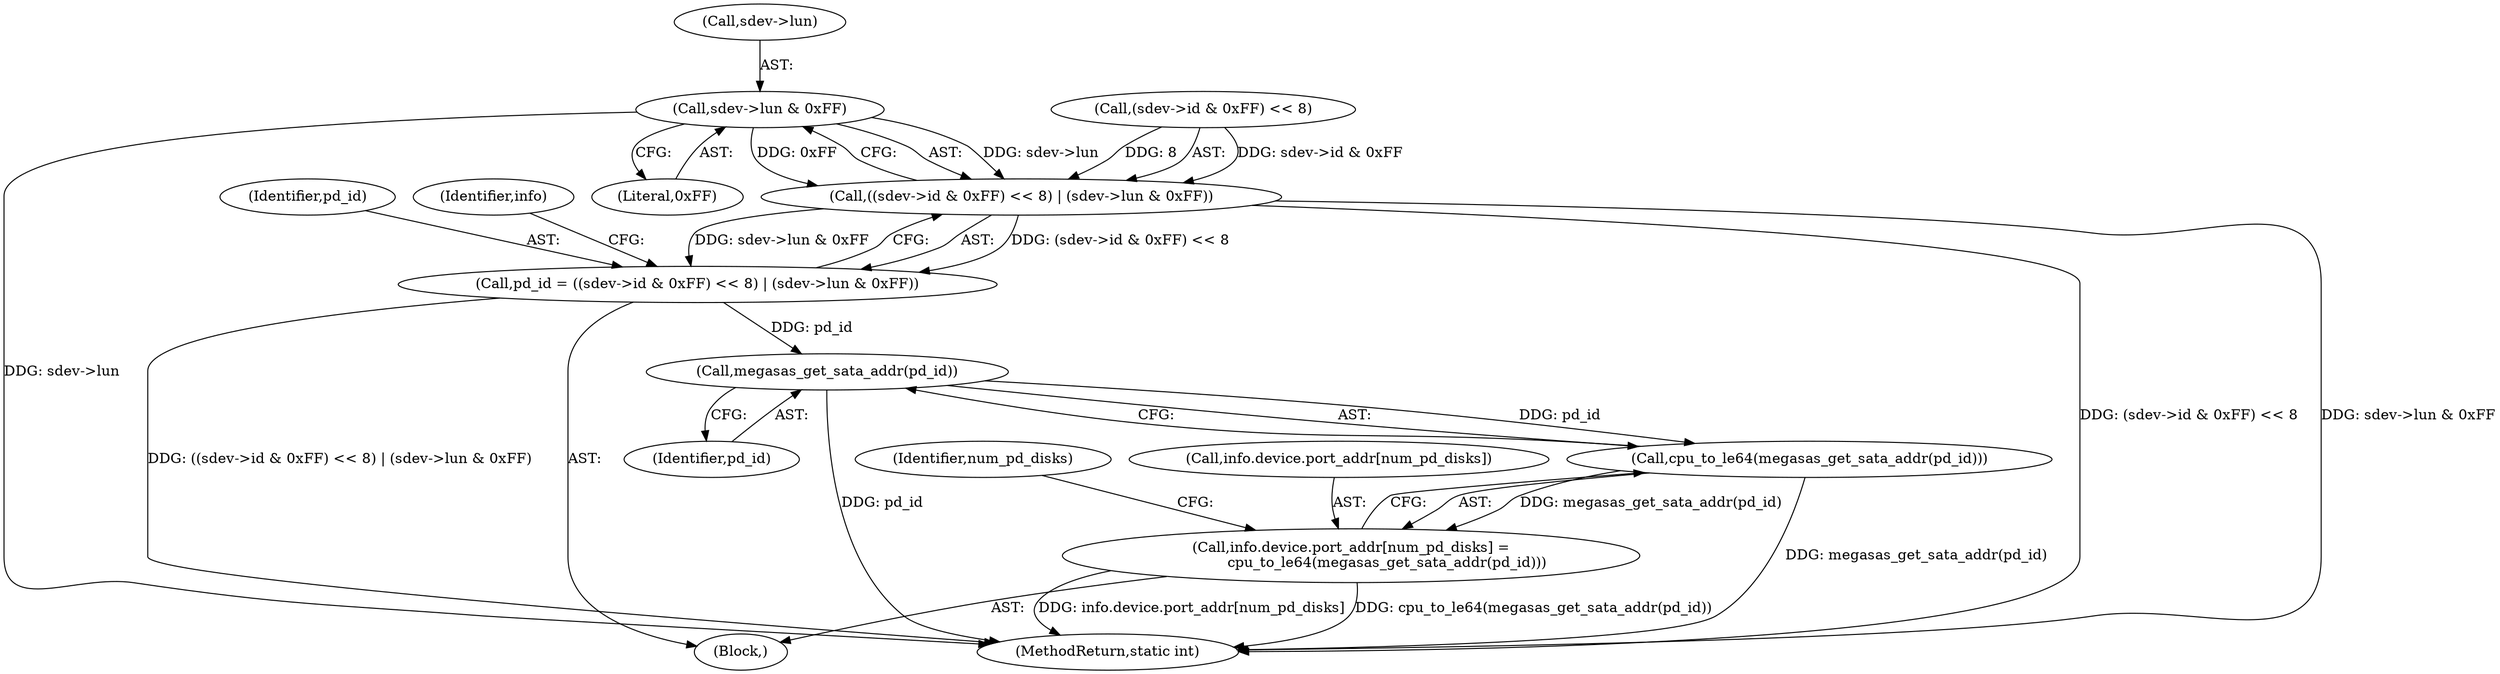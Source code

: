 digraph "0_qemu_844864fbae66935951529408831c2f22367a57b6@pointer" {
"1000238" [label="(Call,sdev->lun & 0xFF)"];
"1000230" [label="(Call,((sdev->id & 0xFF) << 8) | (sdev->lun & 0xFF))"];
"1000228" [label="(Call,pd_id = ((sdev->id & 0xFF) << 8) | (sdev->lun & 0xFF))"];
"1000252" [label="(Call,megasas_get_sata_addr(pd_id))"];
"1000251" [label="(Call,cpu_to_le64(megasas_get_sata_addr(pd_id)))"];
"1000243" [label="(Call,info.device.port_addr[num_pd_disks] =\n                cpu_to_le64(megasas_get_sata_addr(pd_id)))"];
"1000673" [label="(MethodReturn,static int)"];
"1000242" [label="(Literal,0xFF)"];
"1000255" [label="(Identifier,num_pd_disks)"];
"1000231" [label="(Call,(sdev->id & 0xFF) << 8)"];
"1000229" [label="(Identifier,pd_id)"];
"1000252" [label="(Call,megasas_get_sata_addr(pd_id))"];
"1000244" [label="(Call,info.device.port_addr[num_pd_disks])"];
"1000230" [label="(Call,((sdev->id & 0xFF) << 8) | (sdev->lun & 0xFF))"];
"1000243" [label="(Call,info.device.port_addr[num_pd_disks] =\n                cpu_to_le64(megasas_get_sata_addr(pd_id)))"];
"1000238" [label="(Call,sdev->lun & 0xFF)"];
"1000227" [label="(Block,)"];
"1000228" [label="(Call,pd_id = ((sdev->id & 0xFF) << 8) | (sdev->lun & 0xFF))"];
"1000239" [label="(Call,sdev->lun)"];
"1000251" [label="(Call,cpu_to_le64(megasas_get_sata_addr(pd_id)))"];
"1000253" [label="(Identifier,pd_id)"];
"1000247" [label="(Identifier,info)"];
"1000238" -> "1000230"  [label="AST: "];
"1000238" -> "1000242"  [label="CFG: "];
"1000239" -> "1000238"  [label="AST: "];
"1000242" -> "1000238"  [label="AST: "];
"1000230" -> "1000238"  [label="CFG: "];
"1000238" -> "1000673"  [label="DDG: sdev->lun"];
"1000238" -> "1000230"  [label="DDG: sdev->lun"];
"1000238" -> "1000230"  [label="DDG: 0xFF"];
"1000230" -> "1000228"  [label="AST: "];
"1000231" -> "1000230"  [label="AST: "];
"1000228" -> "1000230"  [label="CFG: "];
"1000230" -> "1000673"  [label="DDG: sdev->lun & 0xFF"];
"1000230" -> "1000673"  [label="DDG: (sdev->id & 0xFF) << 8"];
"1000230" -> "1000228"  [label="DDG: (sdev->id & 0xFF) << 8"];
"1000230" -> "1000228"  [label="DDG: sdev->lun & 0xFF"];
"1000231" -> "1000230"  [label="DDG: sdev->id & 0xFF"];
"1000231" -> "1000230"  [label="DDG: 8"];
"1000228" -> "1000227"  [label="AST: "];
"1000229" -> "1000228"  [label="AST: "];
"1000247" -> "1000228"  [label="CFG: "];
"1000228" -> "1000673"  [label="DDG: ((sdev->id & 0xFF) << 8) | (sdev->lun & 0xFF)"];
"1000228" -> "1000252"  [label="DDG: pd_id"];
"1000252" -> "1000251"  [label="AST: "];
"1000252" -> "1000253"  [label="CFG: "];
"1000253" -> "1000252"  [label="AST: "];
"1000251" -> "1000252"  [label="CFG: "];
"1000252" -> "1000673"  [label="DDG: pd_id"];
"1000252" -> "1000251"  [label="DDG: pd_id"];
"1000251" -> "1000243"  [label="AST: "];
"1000243" -> "1000251"  [label="CFG: "];
"1000251" -> "1000673"  [label="DDG: megasas_get_sata_addr(pd_id)"];
"1000251" -> "1000243"  [label="DDG: megasas_get_sata_addr(pd_id)"];
"1000243" -> "1000227"  [label="AST: "];
"1000244" -> "1000243"  [label="AST: "];
"1000255" -> "1000243"  [label="CFG: "];
"1000243" -> "1000673"  [label="DDG: cpu_to_le64(megasas_get_sata_addr(pd_id))"];
"1000243" -> "1000673"  [label="DDG: info.device.port_addr[num_pd_disks]"];
}
